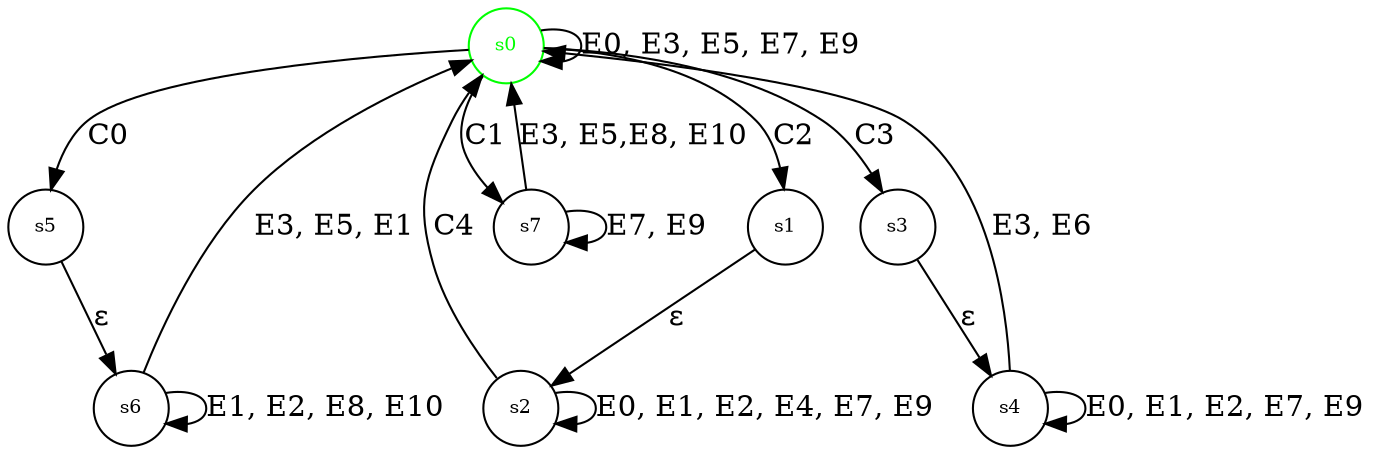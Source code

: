 
digraph ColumnResizing{
  node [shape = circle, fontsize = 9];
  edge [ fontsize = 14];

  s0 [label="s0" color = green, fontcolor = green,];
  s5 [label="s5"];
  s6 [label="s6"];
  s1 [label="s1"];
  s2 [label="s2"];
  s3 [label="s3"];
  s4 [label="s4"];


  s0 -> s0 [label = "E0, E3, E5, E7, E9"];
  s0 -> s5 [label = "C0"];
  s0 -> s1 [label = "C2"];
  s0 -> s3 [label = "C3"];
  s5 -> s6 [label = "&#949;"];
  s6 -> s6 [label = "E1, E2, E8, E10"];
  s6 -> s0 [label = "E3, E5, E1" ];
  s1 -> s2 [label = "&#949;"];
  s2 -> s2 [label = "E0, E1, E2, E4, E7, E9"];
  s2 -> s0 [label = "C4"];
  s3 -> s4 [label = "&#949;"];
  s4 -> s0 [label = "E3, E6"];
  s4 -> s4 [label = "E0, E1, E2, E7, E9"];
  s0 -> s7 [label = "C1"];
  s7 -> s7 [label = "E7, E9"];
  s7 -> s0 [label = "E3, E5,E8, E10"];
  
  { rank=same; s5, s7 }
}

/**
Fields:
selectedRows (ArrayTableModel) 
  - The model that keeps track of which rows are selected
highlightedRow (number) - The row currently highlighted
previousRow (number) - The last row that was current
currentRow (number) - The row the mouse is currently inside or 
  that the keyboard is focued on
isShiftDown (boolean) - Keeps track of if SHIFT is down
isCtrlDown (boolean) - Keeps track of if CTRL is down
isMouseDown (boolean) - Keeps track of the left mouse button
isUpDown (boolean) - Keeps track of if the up key is down
isDownDown (boolean) - Keeps track of if the down key is down
isAdding (boolean) - Keeps track of if rows should be added

Init:
selectedRows = []
hilightedRow = 0
previousRow = 0
currentRow = 0
isShiftDown = false
isCtrlDown = false
isMouseDown = false
isUpDown = false
isDownDown = false
isAdding = true

States:
s0: Starting state.
s1:
  selectedRows = clear all true values
  previousRow = highlightedRow
s2: 
  if(currentRow >= previousRow && currentRow >= highlightedRow
      || currentRow <= previousRow && currentRow <= highlightedRow) {
    add rows from previousRow to currentRow
  } else {
    remove rows from previousRow to currentRow
  }
s3:
  highlightedRow = currentRow
  previousRow = highlightedRow
  if(current in selected[]) {
    isAdding = false;
  } else {
    isAdding = true;
  }
s4:
  if(isAdding) {
    if(currentRow >= previousRow && currentRow >= highlightedRow
        || currentRow <= previousRow && currentRow <= highlightedRow) {
      add rows from previousRow to currentRow
    } else {
      remove rows from previousRow to currentRow
    }
  } else {
    if(currentRow >= previousRow && currentRow >= highlightedRow
        || currentRow <= previousRow && currentRow <= highlightedRow) {
      add rows from previousRow to currentRow
    } else {
      remove rows from previousRow to currentRow
    }
  }
s5:
  selectedRows = clear all true values
  highlightedRow = currentRow
  previousRow = highlightedRow
s6:
  if(currentRow >= previousRow && currentRow >= highlightedRow
      || currentRow <= previousRow && currentRow <= highlightedRow) {
    add rows from previousRow to currentRow
  } else {
    remove rows from previousRow to currentRow
  }
s7:
  selectedRows = clear all true values
  highlightedRow = currentRow
  add hilightedRow to selectedRows


C0: !isShiftDown && !isCtrlDown && isMouseDown
C1: !isShiftDown && !isCtrlDown && (isUpDown || isDownDown)
C2: isShiftDown && (isMouseDown || isUpDown || isDownDown)
C3: isCtrlDown && (isMouseDown || isUpDown || isDownDown)
C4: !isMouseDown && !isShiftDown
C5: 


E0: Mouse Down
  isMouseDown = true
  currentRow = row
E1: Mouse Up
  isMouseDown = false
E2: Mouse Enters a row
  if(isMouseDown): 
    currentRow = row
E3: Shift Down
  isShiftDown = true
E4: Shift Up
  isShiftDown = false
E5: Ctrl Down
  isCtrlDown = true
E6: Ctrl Up
  isCtrlDown = false
E7: Up Button Down
  isUpDown = true
  previousRow = currentRow
  if (currentRow != 0):
  currentRow = currentRow - 1
E8: Up Button Up
  isUpDown = false
E9: Down Button Down
  isDownDown = true
  previousRow = currentRow
  currentRow = currentRow + 1
E10: Down Button Up
   isDownDown = false
*/

